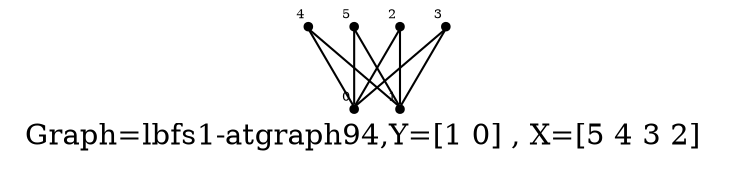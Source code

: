 /* Created by igraph 0.8.0-pre+0200568 */
graph {
  graph [
    label="Graph=lbfs1-atgraph94,Y=[1 0] , X=[5 4 3 2]  "
    labelloc=bottom
  ];
  0 [
    pos="0.900000,2.000000!"
    shape=point
    fontsize=6
    xlabel=0
  ];
  1 [
    pos="1.000000,1.000000!"
    shape=point
    fontsize=6
    xlabel=1
  ];
  2 [
    pos="-0.100000,3.000000!"
    shape=point
    fontsize=6
    xlabel=2
  ];
  3 [
    pos="0.000000,2.000000!"
    shape=point
    fontsize=6
    xlabel=3
  ];
  4 [
    pos="-0.100000,1.000000!"
    shape=point
    fontsize=6
    xlabel=4
  ];
  5 [
    pos="0.000000,0.000000!"
    shape=point
    fontsize=6
    xlabel=5
  ];

  2 -- 0;
  3 -- 0;
  4 -- 0;
  5 -- 0;
  2 -- 1;
  3 -- 1;
  4 -- 1;
  5 -- 1;
}
